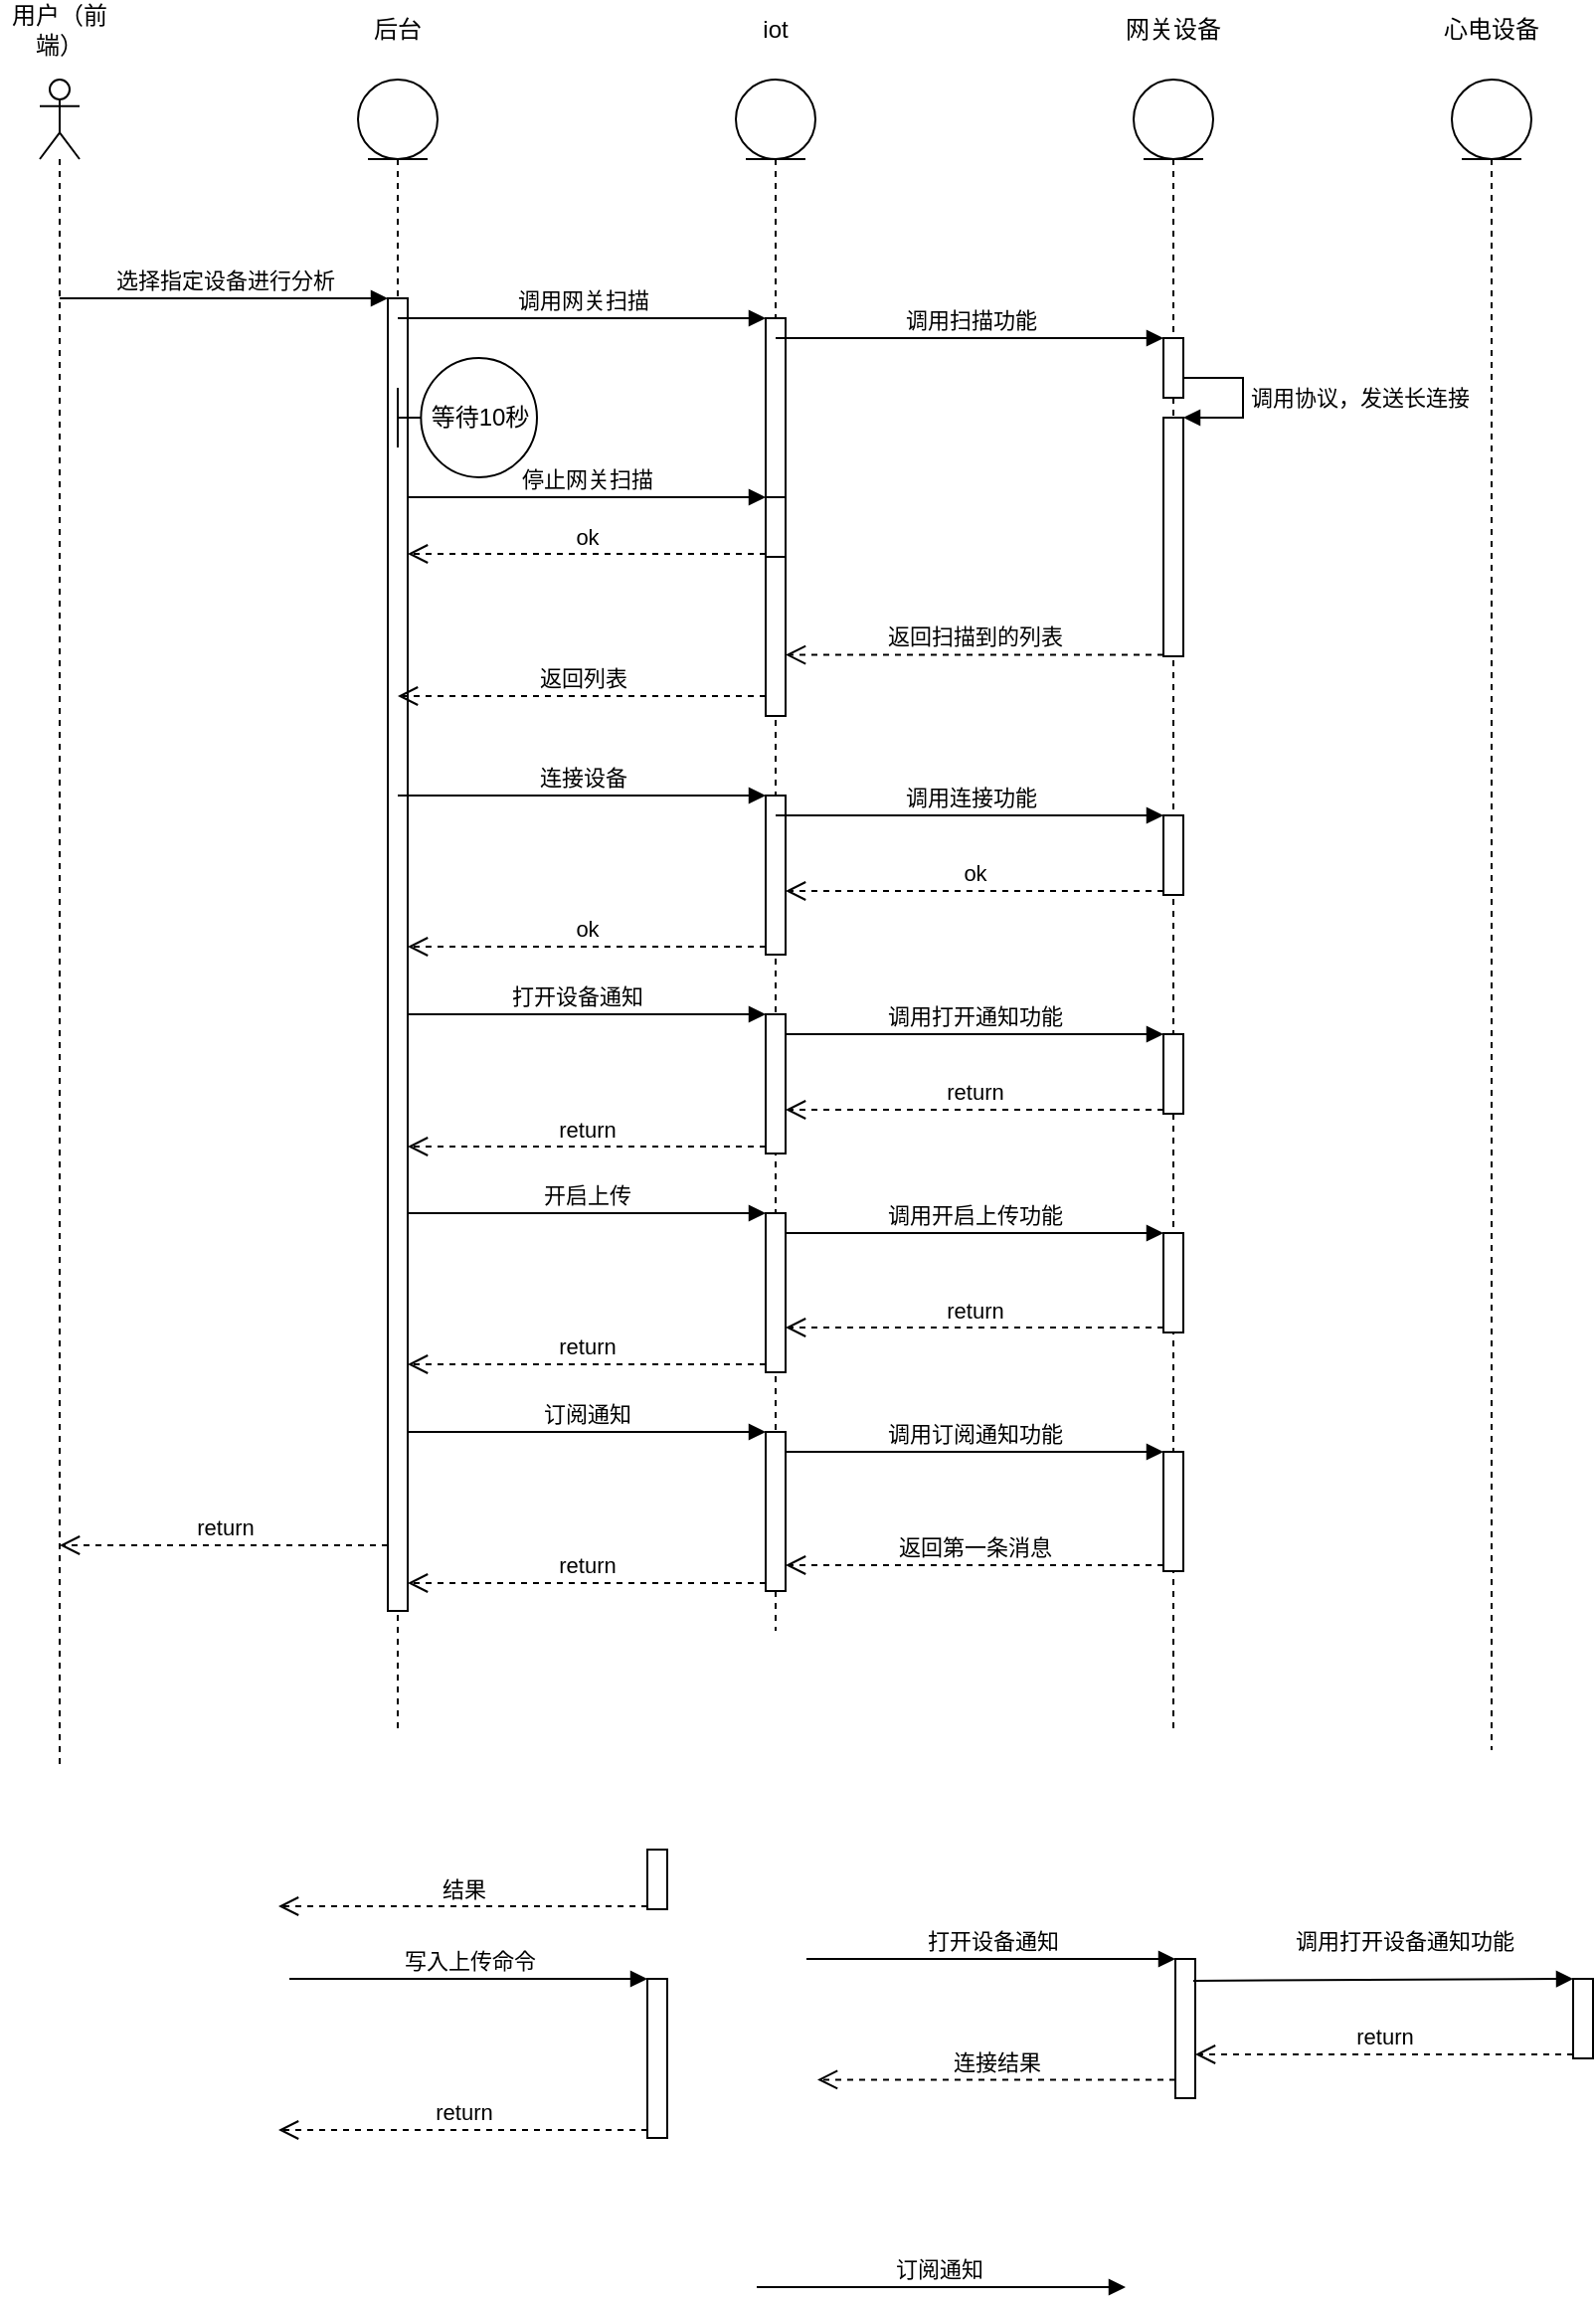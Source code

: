 <mxfile version="20.8.1" type="github">
  <diagram name="Page-1" id="74e2e168-ea6b-b213-b513-2b3c1d86103e">
    <mxGraphModel dx="1434" dy="788" grid="1" gridSize="10" guides="1" tooltips="1" connect="1" arrows="1" fold="1" page="1" pageScale="1" pageWidth="1100" pageHeight="850" background="none" math="0" shadow="0">
      <root>
        <mxCell id="0" />
        <mxCell id="1" parent="0" />
        <mxCell id="tuBLaBSkJ89Im9jUzG5C-1" value="" style="shape=umlLifeline;participant=umlActor;perimeter=lifelinePerimeter;whiteSpace=wrap;html=1;container=1;collapsible=0;recursiveResize=0;verticalAlign=top;spacingTop=36;outlineConnect=0;" vertex="1" parent="1">
          <mxGeometry x="140" y="210" width="20" height="850" as="geometry" />
        </mxCell>
        <mxCell id="tuBLaBSkJ89Im9jUzG5C-2" value="" style="shape=umlLifeline;participant=umlEntity;perimeter=lifelinePerimeter;whiteSpace=wrap;html=1;container=1;collapsible=0;recursiveResize=0;verticalAlign=top;spacingTop=36;outlineConnect=0;" vertex="1" parent="1">
          <mxGeometry x="300" y="210" width="40" height="830" as="geometry" />
        </mxCell>
        <mxCell id="tuBLaBSkJ89Im9jUzG5C-8" value="" style="html=1;points=[];perimeter=orthogonalPerimeter;" vertex="1" parent="tuBLaBSkJ89Im9jUzG5C-2">
          <mxGeometry x="15" y="110" width="10" height="660" as="geometry" />
        </mxCell>
        <mxCell id="tuBLaBSkJ89Im9jUzG5C-5" value="" style="shape=umlLifeline;participant=umlEntity;perimeter=lifelinePerimeter;whiteSpace=wrap;html=1;container=1;collapsible=0;recursiveResize=0;verticalAlign=top;spacingTop=36;outlineConnect=0;" vertex="1" parent="1">
          <mxGeometry x="490" y="210" width="40" height="780" as="geometry" />
        </mxCell>
        <mxCell id="tuBLaBSkJ89Im9jUzG5C-42" value="" style="html=1;points=[];perimeter=orthogonalPerimeter;" vertex="1" parent="tuBLaBSkJ89Im9jUzG5C-5">
          <mxGeometry x="15" y="120" width="10" height="200" as="geometry" />
        </mxCell>
        <mxCell id="tuBLaBSkJ89Im9jUzG5C-57" value="" style="html=1;points=[];perimeter=orthogonalPerimeter;" vertex="1" parent="tuBLaBSkJ89Im9jUzG5C-5">
          <mxGeometry x="15" y="210" width="10" height="30" as="geometry" />
        </mxCell>
        <mxCell id="tuBLaBSkJ89Im9jUzG5C-68" value="" style="html=1;points=[];perimeter=orthogonalPerimeter;" vertex="1" parent="tuBLaBSkJ89Im9jUzG5C-5">
          <mxGeometry x="15" y="360" width="10" height="80" as="geometry" />
        </mxCell>
        <mxCell id="tuBLaBSkJ89Im9jUzG5C-74" value="" style="html=1;points=[];perimeter=orthogonalPerimeter;" vertex="1" parent="tuBLaBSkJ89Im9jUzG5C-5">
          <mxGeometry x="15" y="470" width="10" height="70" as="geometry" />
        </mxCell>
        <mxCell id="tuBLaBSkJ89Im9jUzG5C-80" value="" style="html=1;points=[];perimeter=orthogonalPerimeter;" vertex="1" parent="tuBLaBSkJ89Im9jUzG5C-5">
          <mxGeometry x="15" y="570" width="10" height="80" as="geometry" />
        </mxCell>
        <mxCell id="tuBLaBSkJ89Im9jUzG5C-86" value="" style="html=1;points=[];perimeter=orthogonalPerimeter;" vertex="1" parent="tuBLaBSkJ89Im9jUzG5C-5">
          <mxGeometry x="15" y="680" width="10" height="80" as="geometry" />
        </mxCell>
        <mxCell id="tuBLaBSkJ89Im9jUzG5C-9" value="选择指定设备进行分析" style="html=1;verticalAlign=bottom;endArrow=block;entryX=0;entryY=0;rounded=0;" edge="1" target="tuBLaBSkJ89Im9jUzG5C-8" parent="1" source="tuBLaBSkJ89Im9jUzG5C-1">
          <mxGeometry relative="1" as="geometry">
            <mxPoint x="245" y="320" as="sourcePoint" />
          </mxGeometry>
        </mxCell>
        <mxCell id="tuBLaBSkJ89Im9jUzG5C-10" value="return" style="html=1;verticalAlign=bottom;endArrow=open;dashed=1;endSize=8;exitX=0;exitY=0.95;rounded=0;" edge="1" source="tuBLaBSkJ89Im9jUzG5C-8" parent="1" target="tuBLaBSkJ89Im9jUzG5C-1">
          <mxGeometry relative="1" as="geometry">
            <mxPoint x="245" y="396" as="targetPoint" />
          </mxGeometry>
        </mxCell>
        <mxCell id="tuBLaBSkJ89Im9jUzG5C-11" value="" style="shape=umlLifeline;participant=umlEntity;perimeter=lifelinePerimeter;whiteSpace=wrap;html=1;container=1;collapsible=0;recursiveResize=0;verticalAlign=top;spacingTop=36;outlineConnect=0;" vertex="1" parent="1">
          <mxGeometry x="690" y="210" width="40" height="830" as="geometry" />
        </mxCell>
        <mxCell id="tuBLaBSkJ89Im9jUzG5C-39" value="" style="html=1;points=[];perimeter=orthogonalPerimeter;fontFamily=Helvetica;fontSize=12;fontColor=default;align=center;strokeColor=default;fillColor=default;" vertex="1" parent="tuBLaBSkJ89Im9jUzG5C-11">
          <mxGeometry x="15" y="130" width="10" height="30" as="geometry" />
        </mxCell>
        <mxCell id="tuBLaBSkJ89Im9jUzG5C-51" value="" style="html=1;points=[];perimeter=orthogonalPerimeter;" vertex="1" parent="tuBLaBSkJ89Im9jUzG5C-11">
          <mxGeometry x="15" y="170" width="10" height="120" as="geometry" />
        </mxCell>
        <mxCell id="tuBLaBSkJ89Im9jUzG5C-52" value="调用协议，发送长连接" style="edgeStyle=orthogonalEdgeStyle;html=1;align=left;spacingLeft=2;endArrow=block;rounded=0;entryX=1;entryY=0;" edge="1" target="tuBLaBSkJ89Im9jUzG5C-51" parent="tuBLaBSkJ89Im9jUzG5C-11">
          <mxGeometry relative="1" as="geometry">
            <mxPoint x="25" y="150" as="sourcePoint" />
            <Array as="points">
              <mxPoint x="55" y="150" />
            </Array>
          </mxGeometry>
        </mxCell>
        <mxCell id="tuBLaBSkJ89Im9jUzG5C-71" value="" style="html=1;points=[];perimeter=orthogonalPerimeter;" vertex="1" parent="tuBLaBSkJ89Im9jUzG5C-11">
          <mxGeometry x="15" y="370" width="10" height="40" as="geometry" />
        </mxCell>
        <mxCell id="tuBLaBSkJ89Im9jUzG5C-77" value="" style="html=1;points=[];perimeter=orthogonalPerimeter;" vertex="1" parent="tuBLaBSkJ89Im9jUzG5C-11">
          <mxGeometry x="15" y="480" width="10" height="40" as="geometry" />
        </mxCell>
        <mxCell id="tuBLaBSkJ89Im9jUzG5C-83" value="" style="html=1;points=[];perimeter=orthogonalPerimeter;" vertex="1" parent="tuBLaBSkJ89Im9jUzG5C-11">
          <mxGeometry x="15" y="580" width="10" height="50" as="geometry" />
        </mxCell>
        <mxCell id="tuBLaBSkJ89Im9jUzG5C-89" value="" style="html=1;points=[];perimeter=orthogonalPerimeter;" vertex="1" parent="tuBLaBSkJ89Im9jUzG5C-11">
          <mxGeometry x="15" y="690" width="10" height="60" as="geometry" />
        </mxCell>
        <mxCell id="tuBLaBSkJ89Im9jUzG5C-12" value="用户（前端）" style="text;html=1;strokeColor=none;fillColor=none;align=center;verticalAlign=middle;whiteSpace=wrap;rounded=0;" vertex="1" parent="1">
          <mxGeometry x="120" y="170" width="60" height="30" as="geometry" />
        </mxCell>
        <mxCell id="tuBLaBSkJ89Im9jUzG5C-13" value="后台" style="text;html=1;strokeColor=none;fillColor=none;align=center;verticalAlign=middle;whiteSpace=wrap;rounded=0;" vertex="1" parent="1">
          <mxGeometry x="290" y="170" width="60" height="30" as="geometry" />
        </mxCell>
        <mxCell id="tuBLaBSkJ89Im9jUzG5C-14" value="iot" style="text;html=1;strokeColor=none;fillColor=none;align=center;verticalAlign=middle;whiteSpace=wrap;rounded=0;" vertex="1" parent="1">
          <mxGeometry x="480" y="170" width="60" height="30" as="geometry" />
        </mxCell>
        <mxCell id="tuBLaBSkJ89Im9jUzG5C-15" value="网关设备" style="text;html=1;strokeColor=none;fillColor=none;align=center;verticalAlign=middle;whiteSpace=wrap;rounded=0;" vertex="1" parent="1">
          <mxGeometry x="680" y="170" width="60" height="30" as="geometry" />
        </mxCell>
        <mxCell id="tuBLaBSkJ89Im9jUzG5C-16" value="" style="shape=umlLifeline;participant=umlEntity;perimeter=lifelinePerimeter;whiteSpace=wrap;html=1;container=1;collapsible=0;recursiveResize=0;verticalAlign=top;spacingTop=36;outlineConnect=0;" vertex="1" parent="1">
          <mxGeometry x="850" y="210" width="40" height="840" as="geometry" />
        </mxCell>
        <mxCell id="tuBLaBSkJ89Im9jUzG5C-17" value="心电设备" style="text;html=1;strokeColor=none;fillColor=none;align=center;verticalAlign=middle;whiteSpace=wrap;rounded=0;" vertex="1" parent="1">
          <mxGeometry x="840" y="170" width="60" height="30" as="geometry" />
        </mxCell>
        <mxCell id="tuBLaBSkJ89Im9jUzG5C-40" value="调用扫描功能" style="html=1;verticalAlign=bottom;endArrow=block;entryX=0;entryY=0;rounded=0;" edge="1" target="tuBLaBSkJ89Im9jUzG5C-39" parent="1" source="tuBLaBSkJ89Im9jUzG5C-5">
          <mxGeometry relative="1" as="geometry">
            <mxPoint x="635" y="340" as="sourcePoint" />
          </mxGeometry>
        </mxCell>
        <mxCell id="tuBLaBSkJ89Im9jUzG5C-43" value="调用网关扫描" style="html=1;verticalAlign=bottom;endArrow=block;entryX=0;entryY=0;rounded=0;" edge="1" target="tuBLaBSkJ89Im9jUzG5C-42" parent="1" source="tuBLaBSkJ89Im9jUzG5C-2">
          <mxGeometry relative="1" as="geometry">
            <mxPoint x="435" y="330" as="sourcePoint" />
          </mxGeometry>
        </mxCell>
        <mxCell id="tuBLaBSkJ89Im9jUzG5C-44" value="返回列表" style="html=1;verticalAlign=bottom;endArrow=open;dashed=1;endSize=8;exitX=0;exitY=0.95;rounded=0;" edge="1" source="tuBLaBSkJ89Im9jUzG5C-42" parent="1" target="tuBLaBSkJ89Im9jUzG5C-2">
          <mxGeometry relative="1" as="geometry">
            <mxPoint x="435" y="406" as="targetPoint" />
          </mxGeometry>
        </mxCell>
        <mxCell id="tuBLaBSkJ89Im9jUzG5C-58" value="停止网关扫描" style="html=1;verticalAlign=bottom;endArrow=block;entryX=0;entryY=0;rounded=0;" edge="1" target="tuBLaBSkJ89Im9jUzG5C-57" parent="1" source="tuBLaBSkJ89Im9jUzG5C-8">
          <mxGeometry relative="1" as="geometry">
            <mxPoint x="435" y="420" as="sourcePoint" />
          </mxGeometry>
        </mxCell>
        <mxCell id="tuBLaBSkJ89Im9jUzG5C-59" value="ok" style="html=1;verticalAlign=bottom;endArrow=open;dashed=1;endSize=8;exitX=0;exitY=0.95;rounded=0;" edge="1" source="tuBLaBSkJ89Im9jUzG5C-57" parent="1" target="tuBLaBSkJ89Im9jUzG5C-8">
          <mxGeometry relative="1" as="geometry">
            <mxPoint x="435" y="496" as="targetPoint" />
          </mxGeometry>
        </mxCell>
        <mxCell id="tuBLaBSkJ89Im9jUzG5C-60" value="等待10秒" style="shape=umlBoundary;whiteSpace=wrap;html=1;" vertex="1" parent="1">
          <mxGeometry x="320" y="350" width="70" height="60" as="geometry" />
        </mxCell>
        <mxCell id="tuBLaBSkJ89Im9jUzG5C-61" value="返回扫描到的列表" style="html=1;verticalAlign=bottom;endArrow=open;dashed=1;endSize=8;rounded=0;exitX=0;exitY=0.994;exitDx=0;exitDy=0;exitPerimeter=0;" edge="1" parent="1" source="tuBLaBSkJ89Im9jUzG5C-51" target="tuBLaBSkJ89Im9jUzG5C-42">
          <mxGeometry relative="1" as="geometry">
            <mxPoint x="680" y="540" as="sourcePoint" />
            <mxPoint x="600" y="540" as="targetPoint" />
          </mxGeometry>
        </mxCell>
        <mxCell id="tuBLaBSkJ89Im9jUzG5C-69" value="连接设备" style="html=1;verticalAlign=bottom;endArrow=block;entryX=0;entryY=0;rounded=0;" edge="1" target="tuBLaBSkJ89Im9jUzG5C-68" parent="1" source="tuBLaBSkJ89Im9jUzG5C-2">
          <mxGeometry relative="1" as="geometry">
            <mxPoint x="435" y="570" as="sourcePoint" />
          </mxGeometry>
        </mxCell>
        <mxCell id="tuBLaBSkJ89Im9jUzG5C-70" value="ok" style="html=1;verticalAlign=bottom;endArrow=open;dashed=1;endSize=8;exitX=0;exitY=0.95;rounded=0;" edge="1" source="tuBLaBSkJ89Im9jUzG5C-68" parent="1" target="tuBLaBSkJ89Im9jUzG5C-8">
          <mxGeometry relative="1" as="geometry">
            <mxPoint x="435" y="646" as="targetPoint" />
          </mxGeometry>
        </mxCell>
        <mxCell id="tuBLaBSkJ89Im9jUzG5C-72" value="调用连接功能" style="html=1;verticalAlign=bottom;endArrow=block;entryX=0;entryY=0;rounded=0;" edge="1" target="tuBLaBSkJ89Im9jUzG5C-71" parent="1" source="tuBLaBSkJ89Im9jUzG5C-5">
          <mxGeometry relative="1" as="geometry">
            <mxPoint x="635" y="580" as="sourcePoint" />
          </mxGeometry>
        </mxCell>
        <mxCell id="tuBLaBSkJ89Im9jUzG5C-73" value="ok" style="html=1;verticalAlign=bottom;endArrow=open;dashed=1;endSize=8;exitX=0;exitY=0.95;rounded=0;" edge="1" source="tuBLaBSkJ89Im9jUzG5C-71" parent="1" target="tuBLaBSkJ89Im9jUzG5C-68">
          <mxGeometry relative="1" as="geometry">
            <mxPoint x="635" y="656" as="targetPoint" />
          </mxGeometry>
        </mxCell>
        <mxCell id="tuBLaBSkJ89Im9jUzG5C-32" value="" style="html=1;points=[];perimeter=orthogonalPerimeter;" vertex="1" parent="1">
          <mxGeometry x="445.5" y="1100" width="10" height="30" as="geometry" />
        </mxCell>
        <mxCell id="tuBLaBSkJ89Im9jUzG5C-36" value="" style="html=1;points=[];perimeter=orthogonalPerimeter;" vertex="1" parent="1">
          <mxGeometry x="445.5" y="1165" width="10" height="80" as="geometry" />
        </mxCell>
        <mxCell id="tuBLaBSkJ89Im9jUzG5C-33" value="订阅通知" style="html=1;verticalAlign=bottom;endArrow=block;entryX=0;entryY=0;rounded=0;" edge="1" parent="1">
          <mxGeometry x="-0.024" relative="1" as="geometry">
            <mxPoint x="500.5" y="1320" as="sourcePoint" />
            <mxPoint x="686" y="1320" as="targetPoint" />
            <mxPoint x="1" as="offset" />
          </mxGeometry>
        </mxCell>
        <mxCell id="tuBLaBSkJ89Im9jUzG5C-34" value="结果" style="html=1;verticalAlign=bottom;endArrow=open;dashed=1;endSize=8;exitX=0;exitY=0.95;rounded=0;" edge="1" source="tuBLaBSkJ89Im9jUzG5C-32" parent="1">
          <mxGeometry relative="1" as="geometry">
            <mxPoint x="260" y="1128.5" as="targetPoint" />
          </mxGeometry>
        </mxCell>
        <mxCell id="tuBLaBSkJ89Im9jUzG5C-37" value="写入上传命令" style="html=1;verticalAlign=bottom;endArrow=block;entryX=0;entryY=0;rounded=0;" edge="1" target="tuBLaBSkJ89Im9jUzG5C-36" parent="1">
          <mxGeometry relative="1" as="geometry">
            <mxPoint x="265.5" y="1165" as="sourcePoint" />
          </mxGeometry>
        </mxCell>
        <mxCell id="tuBLaBSkJ89Im9jUzG5C-38" value="return" style="html=1;verticalAlign=bottom;endArrow=open;dashed=1;endSize=8;exitX=0;exitY=0.95;rounded=0;" edge="1" source="tuBLaBSkJ89Im9jUzG5C-36" parent="1">
          <mxGeometry relative="1" as="geometry">
            <mxPoint x="260" y="1241" as="targetPoint" />
          </mxGeometry>
        </mxCell>
        <mxCell id="tuBLaBSkJ89Im9jUzG5C-29" value="" style="html=1;points=[];perimeter=orthogonalPerimeter;" vertex="1" parent="1">
          <mxGeometry x="711" y="1155" width="10" height="70" as="geometry" />
        </mxCell>
        <mxCell id="tuBLaBSkJ89Im9jUzG5C-48" value="" style="html=1;points=[];perimeter=orthogonalPerimeter;" vertex="1" parent="1">
          <mxGeometry x="911" y="1165" width="10" height="40" as="geometry" />
        </mxCell>
        <mxCell id="tuBLaBSkJ89Im9jUzG5C-28" value="连接结果" style="html=1;verticalAlign=bottom;endArrow=open;dashed=1;endSize=8;rounded=0;exitX=0;exitY=0.867;exitDx=0;exitDy=0;exitPerimeter=0;" edge="1" source="tuBLaBSkJ89Im9jUzG5C-29" parent="1">
          <mxGeometry relative="1" as="geometry">
            <mxPoint x="531" y="1215.69" as="targetPoint" />
            <mxPoint x="715.5" y="1175" as="sourcePoint" />
          </mxGeometry>
        </mxCell>
        <mxCell id="tuBLaBSkJ89Im9jUzG5C-30" value="打开设备通知" style="html=1;verticalAlign=bottom;endArrow=block;entryX=0;entryY=0;rounded=0;" edge="1" target="tuBLaBSkJ89Im9jUzG5C-29" parent="1">
          <mxGeometry relative="1" as="geometry">
            <mxPoint x="525.5" y="1155" as="sourcePoint" />
          </mxGeometry>
        </mxCell>
        <mxCell id="tuBLaBSkJ89Im9jUzG5C-49" value="调用打开设备通知功能" style="html=1;verticalAlign=bottom;endArrow=block;entryX=0;entryY=0;rounded=0;exitX=0.9;exitY=0.157;exitDx=0;exitDy=0;exitPerimeter=0;" edge="1" target="tuBLaBSkJ89Im9jUzG5C-48" parent="1" source="tuBLaBSkJ89Im9jUzG5C-29">
          <mxGeometry x="0.111" y="10" relative="1" as="geometry">
            <mxPoint x="841" y="1165" as="sourcePoint" />
            <mxPoint as="offset" />
          </mxGeometry>
        </mxCell>
        <mxCell id="tuBLaBSkJ89Im9jUzG5C-50" value="return" style="html=1;verticalAlign=bottom;endArrow=open;dashed=1;endSize=8;exitX=0;exitY=0.95;rounded=0;" edge="1" source="tuBLaBSkJ89Im9jUzG5C-48" parent="1" target="tuBLaBSkJ89Im9jUzG5C-29">
          <mxGeometry relative="1" as="geometry">
            <mxPoint x="841" y="1241" as="targetPoint" />
          </mxGeometry>
        </mxCell>
        <mxCell id="tuBLaBSkJ89Im9jUzG5C-75" value="打开设备通知" style="html=1;verticalAlign=bottom;endArrow=block;entryX=0;entryY=0;rounded=0;" edge="1" target="tuBLaBSkJ89Im9jUzG5C-74" parent="1" source="tuBLaBSkJ89Im9jUzG5C-8">
          <mxGeometry x="-0.056" relative="1" as="geometry">
            <mxPoint x="435" y="680" as="sourcePoint" />
            <mxPoint as="offset" />
          </mxGeometry>
        </mxCell>
        <mxCell id="tuBLaBSkJ89Im9jUzG5C-76" value="return" style="html=1;verticalAlign=bottom;endArrow=open;dashed=1;endSize=8;exitX=0;exitY=0.95;rounded=0;" edge="1" source="tuBLaBSkJ89Im9jUzG5C-74" parent="1" target="tuBLaBSkJ89Im9jUzG5C-8">
          <mxGeometry relative="1" as="geometry">
            <mxPoint x="435" y="756" as="targetPoint" />
          </mxGeometry>
        </mxCell>
        <mxCell id="tuBLaBSkJ89Im9jUzG5C-78" value="调用打开通知功能" style="html=1;verticalAlign=bottom;endArrow=block;entryX=0;entryY=0;rounded=0;" edge="1" target="tuBLaBSkJ89Im9jUzG5C-77" parent="1" source="tuBLaBSkJ89Im9jUzG5C-74">
          <mxGeometry relative="1" as="geometry">
            <mxPoint x="635" y="690" as="sourcePoint" />
          </mxGeometry>
        </mxCell>
        <mxCell id="tuBLaBSkJ89Im9jUzG5C-79" value="return" style="html=1;verticalAlign=bottom;endArrow=open;dashed=1;endSize=8;exitX=0;exitY=0.95;rounded=0;" edge="1" source="tuBLaBSkJ89Im9jUzG5C-77" parent="1" target="tuBLaBSkJ89Im9jUzG5C-74">
          <mxGeometry relative="1" as="geometry">
            <mxPoint x="635" y="766" as="targetPoint" />
          </mxGeometry>
        </mxCell>
        <mxCell id="tuBLaBSkJ89Im9jUzG5C-81" value="开启上传" style="html=1;verticalAlign=bottom;endArrow=block;entryX=0;entryY=0;rounded=0;" edge="1" target="tuBLaBSkJ89Im9jUzG5C-80" parent="1" source="tuBLaBSkJ89Im9jUzG5C-8">
          <mxGeometry relative="1" as="geometry">
            <mxPoint x="435" y="780" as="sourcePoint" />
          </mxGeometry>
        </mxCell>
        <mxCell id="tuBLaBSkJ89Im9jUzG5C-82" value="return" style="html=1;verticalAlign=bottom;endArrow=open;dashed=1;endSize=8;exitX=0;exitY=0.95;rounded=0;" edge="1" source="tuBLaBSkJ89Im9jUzG5C-80" parent="1" target="tuBLaBSkJ89Im9jUzG5C-8">
          <mxGeometry relative="1" as="geometry">
            <mxPoint x="435" y="856" as="targetPoint" />
          </mxGeometry>
        </mxCell>
        <mxCell id="tuBLaBSkJ89Im9jUzG5C-84" value="调用开启上传功能" style="html=1;verticalAlign=bottom;endArrow=block;entryX=0;entryY=0;rounded=0;" edge="1" target="tuBLaBSkJ89Im9jUzG5C-83" parent="1" source="tuBLaBSkJ89Im9jUzG5C-80">
          <mxGeometry relative="1" as="geometry">
            <mxPoint x="635" y="790" as="sourcePoint" />
          </mxGeometry>
        </mxCell>
        <mxCell id="tuBLaBSkJ89Im9jUzG5C-85" value="return" style="html=1;verticalAlign=bottom;endArrow=open;dashed=1;endSize=8;exitX=0;exitY=0.95;rounded=0;" edge="1" source="tuBLaBSkJ89Im9jUzG5C-83" parent="1" target="tuBLaBSkJ89Im9jUzG5C-80">
          <mxGeometry relative="1" as="geometry">
            <mxPoint x="635" y="866" as="targetPoint" />
          </mxGeometry>
        </mxCell>
        <mxCell id="tuBLaBSkJ89Im9jUzG5C-87" value="订阅通知" style="html=1;verticalAlign=bottom;endArrow=block;entryX=0;entryY=0;rounded=0;" edge="1" target="tuBLaBSkJ89Im9jUzG5C-86" parent="1" source="tuBLaBSkJ89Im9jUzG5C-8">
          <mxGeometry relative="1" as="geometry">
            <mxPoint x="435" y="890" as="sourcePoint" />
          </mxGeometry>
        </mxCell>
        <mxCell id="tuBLaBSkJ89Im9jUzG5C-88" value="return" style="html=1;verticalAlign=bottom;endArrow=open;dashed=1;endSize=8;exitX=0;exitY=0.95;rounded=0;" edge="1" source="tuBLaBSkJ89Im9jUzG5C-86" parent="1" target="tuBLaBSkJ89Im9jUzG5C-8">
          <mxGeometry relative="1" as="geometry">
            <mxPoint x="435" y="966" as="targetPoint" />
          </mxGeometry>
        </mxCell>
        <mxCell id="tuBLaBSkJ89Im9jUzG5C-90" value="调用订阅通知功能" style="html=1;verticalAlign=bottom;endArrow=block;entryX=0;entryY=0;rounded=0;" edge="1" target="tuBLaBSkJ89Im9jUzG5C-89" parent="1" source="tuBLaBSkJ89Im9jUzG5C-86">
          <mxGeometry relative="1" as="geometry">
            <mxPoint x="635" y="900" as="sourcePoint" />
          </mxGeometry>
        </mxCell>
        <mxCell id="tuBLaBSkJ89Im9jUzG5C-91" value="返回第一条消息" style="html=1;verticalAlign=bottom;endArrow=open;dashed=1;endSize=8;exitX=0;exitY=0.95;rounded=0;" edge="1" source="tuBLaBSkJ89Im9jUzG5C-89" parent="1" target="tuBLaBSkJ89Im9jUzG5C-86">
          <mxGeometry relative="1" as="geometry">
            <mxPoint x="635" y="976" as="targetPoint" />
          </mxGeometry>
        </mxCell>
      </root>
    </mxGraphModel>
  </diagram>
</mxfile>

